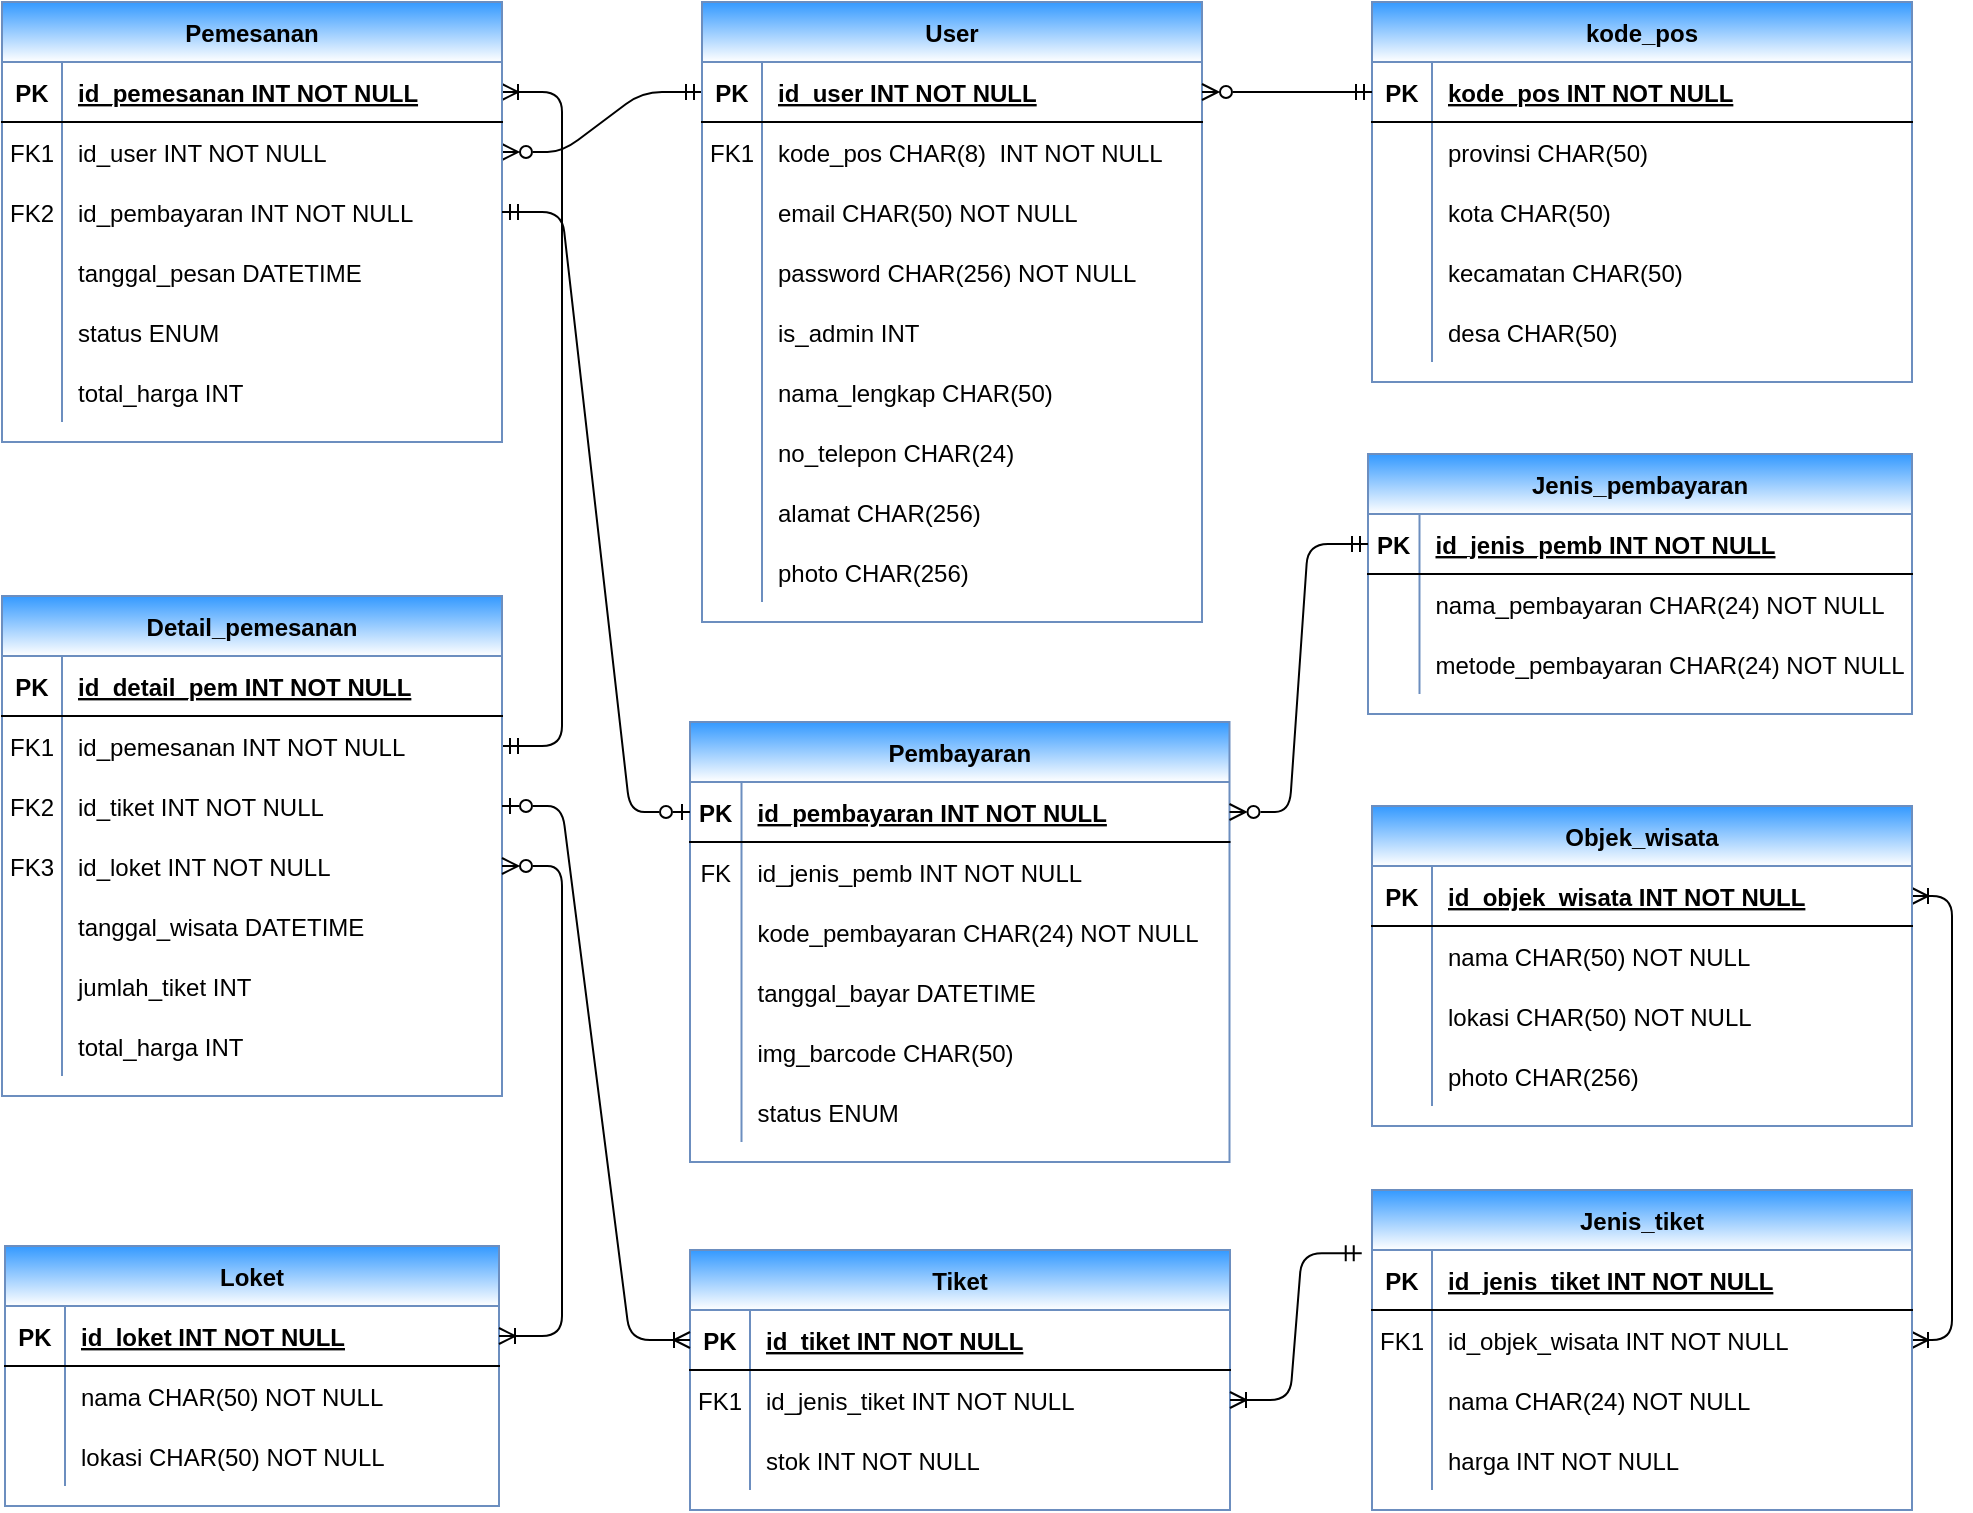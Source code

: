 <mxfile version="17.4.0" type="github">
  <diagram id="R2lEEEUBdFMjLlhIrx00" name="Page-1">
    <mxGraphModel dx="1022" dy="922" grid="0" gridSize="10" guides="1" tooltips="1" connect="1" arrows="1" fold="1" page="0" pageScale="1" pageWidth="850" pageHeight="1100" math="0" shadow="0" extFonts="Permanent Marker^https://fonts.googleapis.com/css?family=Permanent+Marker">
      <root>
        <mxCell id="0" />
        <mxCell id="1" parent="0" />
        <mxCell id="C-vyLk0tnHw3VtMMgP7b-1" value="" style="edgeStyle=entityRelationEdgeStyle;endArrow=ERzeroToMany;startArrow=ERmandOne;endFill=0;startFill=0;entryX=1;entryY=0.5;entryDx=0;entryDy=0;" parent="1" source="C-vyLk0tnHw3VtMMgP7b-24" target="C-vyLk0tnHw3VtMMgP7b-6" edge="1">
          <mxGeometry width="100" height="100" relative="1" as="geometry">
            <mxPoint x="340" y="720" as="sourcePoint" />
            <mxPoint x="440" y="620" as="targetPoint" />
          </mxGeometry>
        </mxCell>
        <mxCell id="C-vyLk0tnHw3VtMMgP7b-12" value="" style="edgeStyle=entityRelationEdgeStyle;endArrow=ERmandOne;startArrow=ERoneToMany;endFill=0;startFill=0;entryX=1;entryY=0.5;entryDx=0;entryDy=0;" parent="1" source="C-vyLk0tnHw3VtMMgP7b-3" target="C-vyLk0tnHw3VtMMgP7b-20" edge="1">
          <mxGeometry width="100" height="100" relative="1" as="geometry">
            <mxPoint x="400" y="180" as="sourcePoint" />
            <mxPoint x="460" y="205" as="targetPoint" />
          </mxGeometry>
        </mxCell>
        <mxCell id="C-vyLk0tnHw3VtMMgP7b-2" value="Pemesanan" style="shape=table;startSize=30;container=1;collapsible=1;childLayout=tableLayout;fixedRows=1;rowLines=0;fontStyle=1;align=center;resizeLast=1;fillColor=#3399FF;strokeColor=#6c8ebf;swimlaneFillColor=none;gradientDirection=south;gradientColor=#ffffff;" parent="1" vertex="1">
          <mxGeometry x="442" y="240" width="250" height="220" as="geometry" />
        </mxCell>
        <mxCell id="C-vyLk0tnHw3VtMMgP7b-3" value="" style="shape=partialRectangle;collapsible=0;dropTarget=0;pointerEvents=0;fillColor=none;points=[[0,0.5],[1,0.5]];portConstraint=eastwest;top=0;left=0;right=0;bottom=1;" parent="C-vyLk0tnHw3VtMMgP7b-2" vertex="1">
          <mxGeometry y="30" width="250" height="30" as="geometry" />
        </mxCell>
        <mxCell id="C-vyLk0tnHw3VtMMgP7b-4" value="PK" style="shape=partialRectangle;overflow=hidden;connectable=0;fillColor=none;top=0;left=0;bottom=0;right=0;fontStyle=1;" parent="C-vyLk0tnHw3VtMMgP7b-3" vertex="1">
          <mxGeometry width="30" height="30" as="geometry">
            <mxRectangle width="30" height="30" as="alternateBounds" />
          </mxGeometry>
        </mxCell>
        <mxCell id="C-vyLk0tnHw3VtMMgP7b-5" value="id_pemesanan INT NOT NULL " style="shape=partialRectangle;overflow=hidden;connectable=0;fillColor=none;top=0;left=0;bottom=0;right=0;align=left;spacingLeft=6;fontStyle=5;" parent="C-vyLk0tnHw3VtMMgP7b-3" vertex="1">
          <mxGeometry x="30" width="220" height="30" as="geometry">
            <mxRectangle width="220" height="30" as="alternateBounds" />
          </mxGeometry>
        </mxCell>
        <mxCell id="C-vyLk0tnHw3VtMMgP7b-6" value="" style="shape=partialRectangle;collapsible=0;dropTarget=0;pointerEvents=0;fillColor=none;points=[[0,0.5],[1,0.5]];portConstraint=eastwest;top=0;left=0;right=0;bottom=0;" parent="C-vyLk0tnHw3VtMMgP7b-2" vertex="1">
          <mxGeometry y="60" width="250" height="30" as="geometry" />
        </mxCell>
        <mxCell id="C-vyLk0tnHw3VtMMgP7b-7" value="FK1" style="shape=partialRectangle;overflow=hidden;connectable=0;fillColor=none;top=0;left=0;bottom=0;right=0;" parent="C-vyLk0tnHw3VtMMgP7b-6" vertex="1">
          <mxGeometry width="30" height="30" as="geometry">
            <mxRectangle width="30" height="30" as="alternateBounds" />
          </mxGeometry>
        </mxCell>
        <mxCell id="C-vyLk0tnHw3VtMMgP7b-8" value="id_user INT NOT NULL" style="shape=partialRectangle;overflow=hidden;connectable=0;fillColor=none;top=0;left=0;bottom=0;right=0;align=left;spacingLeft=6;" parent="C-vyLk0tnHw3VtMMgP7b-6" vertex="1">
          <mxGeometry x="30" width="220" height="30" as="geometry">
            <mxRectangle width="220" height="30" as="alternateBounds" />
          </mxGeometry>
        </mxCell>
        <mxCell id="C-vyLk0tnHw3VtMMgP7b-9" value="" style="shape=partialRectangle;collapsible=0;dropTarget=0;pointerEvents=0;fillColor=none;points=[[0,0.5],[1,0.5]];portConstraint=eastwest;top=0;left=0;right=0;bottom=0;" parent="C-vyLk0tnHw3VtMMgP7b-2" vertex="1">
          <mxGeometry y="90" width="250" height="30" as="geometry" />
        </mxCell>
        <mxCell id="C-vyLk0tnHw3VtMMgP7b-10" value="FK2" style="shape=partialRectangle;overflow=hidden;connectable=0;fillColor=none;top=0;left=0;bottom=0;right=0;" parent="C-vyLk0tnHw3VtMMgP7b-9" vertex="1">
          <mxGeometry width="30" height="30" as="geometry">
            <mxRectangle width="30" height="30" as="alternateBounds" />
          </mxGeometry>
        </mxCell>
        <mxCell id="C-vyLk0tnHw3VtMMgP7b-11" value="id_pembayaran INT NOT NULL" style="shape=partialRectangle;overflow=hidden;connectable=0;fillColor=none;top=0;left=0;bottom=0;right=0;align=left;spacingLeft=6;" parent="C-vyLk0tnHw3VtMMgP7b-9" vertex="1">
          <mxGeometry x="30" width="220" height="30" as="geometry">
            <mxRectangle width="220" height="30" as="alternateBounds" />
          </mxGeometry>
        </mxCell>
        <mxCell id="QUc0HgU1YXnwMPdotfnd-38" value="" style="shape=partialRectangle;collapsible=0;dropTarget=0;pointerEvents=0;fillColor=none;points=[[0,0.5],[1,0.5]];portConstraint=eastwest;top=0;left=0;right=0;bottom=0;" parent="C-vyLk0tnHw3VtMMgP7b-2" vertex="1">
          <mxGeometry y="120" width="250" height="30" as="geometry" />
        </mxCell>
        <mxCell id="QUc0HgU1YXnwMPdotfnd-39" value="" style="shape=partialRectangle;overflow=hidden;connectable=0;fillColor=none;top=0;left=0;bottom=0;right=0;" parent="QUc0HgU1YXnwMPdotfnd-38" vertex="1">
          <mxGeometry width="30" height="30" as="geometry">
            <mxRectangle width="30" height="30" as="alternateBounds" />
          </mxGeometry>
        </mxCell>
        <mxCell id="QUc0HgU1YXnwMPdotfnd-40" value="tanggal_pesan DATETIME" style="shape=partialRectangle;overflow=hidden;connectable=0;fillColor=none;top=0;left=0;bottom=0;right=0;align=left;spacingLeft=6;" parent="QUc0HgU1YXnwMPdotfnd-38" vertex="1">
          <mxGeometry x="30" width="220" height="30" as="geometry">
            <mxRectangle width="220" height="30" as="alternateBounds" />
          </mxGeometry>
        </mxCell>
        <mxCell id="QUc0HgU1YXnwMPdotfnd-41" value="" style="shape=partialRectangle;collapsible=0;dropTarget=0;pointerEvents=0;fillColor=none;points=[[0,0.5],[1,0.5]];portConstraint=eastwest;top=0;left=0;right=0;bottom=0;" parent="C-vyLk0tnHw3VtMMgP7b-2" vertex="1">
          <mxGeometry y="150" width="250" height="30" as="geometry" />
        </mxCell>
        <mxCell id="QUc0HgU1YXnwMPdotfnd-42" value="" style="shape=partialRectangle;overflow=hidden;connectable=0;fillColor=none;top=0;left=0;bottom=0;right=0;" parent="QUc0HgU1YXnwMPdotfnd-41" vertex="1">
          <mxGeometry width="30" height="30" as="geometry">
            <mxRectangle width="30" height="30" as="alternateBounds" />
          </mxGeometry>
        </mxCell>
        <mxCell id="QUc0HgU1YXnwMPdotfnd-43" value="status ENUM" style="shape=partialRectangle;overflow=hidden;connectable=0;fillColor=none;top=0;left=0;bottom=0;right=0;align=left;spacingLeft=6;" parent="QUc0HgU1YXnwMPdotfnd-41" vertex="1">
          <mxGeometry x="30" width="220" height="30" as="geometry">
            <mxRectangle width="220" height="30" as="alternateBounds" />
          </mxGeometry>
        </mxCell>
        <mxCell id="QUc0HgU1YXnwMPdotfnd-44" value="" style="shape=partialRectangle;collapsible=0;dropTarget=0;pointerEvents=0;fillColor=none;points=[[0,0.5],[1,0.5]];portConstraint=eastwest;top=0;left=0;right=0;bottom=0;" parent="C-vyLk0tnHw3VtMMgP7b-2" vertex="1">
          <mxGeometry y="180" width="250" height="30" as="geometry" />
        </mxCell>
        <mxCell id="QUc0HgU1YXnwMPdotfnd-45" value="" style="shape=partialRectangle;overflow=hidden;connectable=0;fillColor=none;top=0;left=0;bottom=0;right=0;" parent="QUc0HgU1YXnwMPdotfnd-44" vertex="1">
          <mxGeometry width="30" height="30" as="geometry">
            <mxRectangle width="30" height="30" as="alternateBounds" />
          </mxGeometry>
        </mxCell>
        <mxCell id="QUc0HgU1YXnwMPdotfnd-46" value="total_harga INT" style="shape=partialRectangle;overflow=hidden;connectable=0;fillColor=none;top=0;left=0;bottom=0;right=0;align=left;spacingLeft=6;" parent="QUc0HgU1YXnwMPdotfnd-44" vertex="1">
          <mxGeometry x="30" width="220" height="30" as="geometry">
            <mxRectangle width="220" height="30" as="alternateBounds" />
          </mxGeometry>
        </mxCell>
        <mxCell id="C-vyLk0tnHw3VtMMgP7b-13" value="Detail_pemesanan" style="shape=table;startSize=30;container=1;collapsible=1;childLayout=tableLayout;fixedRows=1;rowLines=0;fontStyle=1;align=center;resizeLast=1;fillColor=#3399FF;strokeColor=#6c8ebf;swimlaneFillColor=none;gradientDirection=south;gradientColor=#ffffff;" parent="1" vertex="1">
          <mxGeometry x="442" y="537" width="250" height="250" as="geometry" />
        </mxCell>
        <mxCell id="C-vyLk0tnHw3VtMMgP7b-14" value="" style="shape=partialRectangle;collapsible=0;dropTarget=0;pointerEvents=0;fillColor=none;points=[[0,0.5],[1,0.5]];portConstraint=eastwest;top=0;left=0;right=0;bottom=1;" parent="C-vyLk0tnHw3VtMMgP7b-13" vertex="1">
          <mxGeometry y="30" width="250" height="30" as="geometry" />
        </mxCell>
        <mxCell id="C-vyLk0tnHw3VtMMgP7b-15" value="PK" style="shape=partialRectangle;overflow=hidden;connectable=0;fillColor=none;top=0;left=0;bottom=0;right=0;fontStyle=1;" parent="C-vyLk0tnHw3VtMMgP7b-14" vertex="1">
          <mxGeometry width="30" height="30" as="geometry">
            <mxRectangle width="30" height="30" as="alternateBounds" />
          </mxGeometry>
        </mxCell>
        <mxCell id="C-vyLk0tnHw3VtMMgP7b-16" value="id_detail_pem INT NOT NULL " style="shape=partialRectangle;overflow=hidden;connectable=0;fillColor=none;top=0;left=0;bottom=0;right=0;align=left;spacingLeft=6;fontStyle=5;" parent="C-vyLk0tnHw3VtMMgP7b-14" vertex="1">
          <mxGeometry x="30" width="220" height="30" as="geometry">
            <mxRectangle width="220" height="30" as="alternateBounds" />
          </mxGeometry>
        </mxCell>
        <mxCell id="C-vyLk0tnHw3VtMMgP7b-20" value="" style="shape=partialRectangle;collapsible=0;dropTarget=0;pointerEvents=0;fillColor=none;points=[[0,0.5],[1,0.5]];portConstraint=eastwest;top=0;left=0;right=0;bottom=0;" parent="C-vyLk0tnHw3VtMMgP7b-13" vertex="1">
          <mxGeometry y="60" width="250" height="30" as="geometry" />
        </mxCell>
        <mxCell id="C-vyLk0tnHw3VtMMgP7b-21" value="FK1" style="shape=partialRectangle;overflow=hidden;connectable=0;fillColor=none;top=0;left=0;bottom=0;right=0;" parent="C-vyLk0tnHw3VtMMgP7b-20" vertex="1">
          <mxGeometry width="30" height="30" as="geometry">
            <mxRectangle width="30" height="30" as="alternateBounds" />
          </mxGeometry>
        </mxCell>
        <mxCell id="C-vyLk0tnHw3VtMMgP7b-22" value="id_pemesanan INT NOT NULL" style="shape=partialRectangle;overflow=hidden;connectable=0;fillColor=none;top=0;left=0;bottom=0;right=0;align=left;spacingLeft=6;" parent="C-vyLk0tnHw3VtMMgP7b-20" vertex="1">
          <mxGeometry x="30" width="220" height="30" as="geometry">
            <mxRectangle width="220" height="30" as="alternateBounds" />
          </mxGeometry>
        </mxCell>
        <mxCell id="C-vyLk0tnHw3VtMMgP7b-17" value="" style="shape=partialRectangle;collapsible=0;dropTarget=0;pointerEvents=0;fillColor=none;points=[[0,0.5],[1,0.5]];portConstraint=eastwest;top=0;left=0;right=0;bottom=0;" parent="C-vyLk0tnHw3VtMMgP7b-13" vertex="1">
          <mxGeometry y="90" width="250" height="30" as="geometry" />
        </mxCell>
        <mxCell id="C-vyLk0tnHw3VtMMgP7b-18" value="FK2" style="shape=partialRectangle;overflow=hidden;connectable=0;fillColor=none;top=0;left=0;bottom=0;right=0;" parent="C-vyLk0tnHw3VtMMgP7b-17" vertex="1">
          <mxGeometry width="30" height="30" as="geometry">
            <mxRectangle width="30" height="30" as="alternateBounds" />
          </mxGeometry>
        </mxCell>
        <mxCell id="C-vyLk0tnHw3VtMMgP7b-19" value="id_tiket INT NOT NULL" style="shape=partialRectangle;overflow=hidden;connectable=0;fillColor=none;top=0;left=0;bottom=0;right=0;align=left;spacingLeft=6;" parent="C-vyLk0tnHw3VtMMgP7b-17" vertex="1">
          <mxGeometry x="30" width="220" height="30" as="geometry">
            <mxRectangle width="220" height="30" as="alternateBounds" />
          </mxGeometry>
        </mxCell>
        <mxCell id="QUc0HgU1YXnwMPdotfnd-47" value="" style="shape=partialRectangle;collapsible=0;dropTarget=0;pointerEvents=0;fillColor=none;points=[[0,0.5],[1,0.5]];portConstraint=eastwest;top=0;left=0;right=0;bottom=0;" parent="C-vyLk0tnHw3VtMMgP7b-13" vertex="1">
          <mxGeometry y="120" width="250" height="30" as="geometry" />
        </mxCell>
        <mxCell id="QUc0HgU1YXnwMPdotfnd-48" value="FK3" style="shape=partialRectangle;overflow=hidden;connectable=0;fillColor=none;top=0;left=0;bottom=0;right=0;" parent="QUc0HgU1YXnwMPdotfnd-47" vertex="1">
          <mxGeometry width="30" height="30" as="geometry">
            <mxRectangle width="30" height="30" as="alternateBounds" />
          </mxGeometry>
        </mxCell>
        <mxCell id="QUc0HgU1YXnwMPdotfnd-49" value="id_loket INT NOT NULL" style="shape=partialRectangle;overflow=hidden;connectable=0;fillColor=none;top=0;left=0;bottom=0;right=0;align=left;spacingLeft=6;" parent="QUc0HgU1YXnwMPdotfnd-47" vertex="1">
          <mxGeometry x="30" width="220" height="30" as="geometry">
            <mxRectangle width="220" height="30" as="alternateBounds" />
          </mxGeometry>
        </mxCell>
        <mxCell id="GdDEcL-Ke2gHBDIuDRGv-31" value="" style="shape=partialRectangle;collapsible=0;dropTarget=0;pointerEvents=0;fillColor=none;points=[[0,0.5],[1,0.5]];portConstraint=eastwest;top=0;left=0;right=0;bottom=0;" vertex="1" parent="C-vyLk0tnHw3VtMMgP7b-13">
          <mxGeometry y="150" width="250" height="30" as="geometry" />
        </mxCell>
        <mxCell id="GdDEcL-Ke2gHBDIuDRGv-32" value="" style="shape=partialRectangle;overflow=hidden;connectable=0;fillColor=none;top=0;left=0;bottom=0;right=0;" vertex="1" parent="GdDEcL-Ke2gHBDIuDRGv-31">
          <mxGeometry width="30" height="30" as="geometry">
            <mxRectangle width="30" height="30" as="alternateBounds" />
          </mxGeometry>
        </mxCell>
        <mxCell id="GdDEcL-Ke2gHBDIuDRGv-33" value="tanggal_wisata DATETIME" style="shape=partialRectangle;overflow=hidden;connectable=0;fillColor=none;top=0;left=0;bottom=0;right=0;align=left;spacingLeft=6;" vertex="1" parent="GdDEcL-Ke2gHBDIuDRGv-31">
          <mxGeometry x="30" width="220" height="30" as="geometry">
            <mxRectangle width="220" height="30" as="alternateBounds" />
          </mxGeometry>
        </mxCell>
        <mxCell id="QUc0HgU1YXnwMPdotfnd-50" value="" style="shape=partialRectangle;collapsible=0;dropTarget=0;pointerEvents=0;fillColor=none;points=[[0,0.5],[1,0.5]];portConstraint=eastwest;top=0;left=0;right=0;bottom=0;" parent="C-vyLk0tnHw3VtMMgP7b-13" vertex="1">
          <mxGeometry y="180" width="250" height="30" as="geometry" />
        </mxCell>
        <mxCell id="QUc0HgU1YXnwMPdotfnd-51" value="" style="shape=partialRectangle;overflow=hidden;connectable=0;fillColor=none;top=0;left=0;bottom=0;right=0;" parent="QUc0HgU1YXnwMPdotfnd-50" vertex="1">
          <mxGeometry width="30" height="30" as="geometry">
            <mxRectangle width="30" height="30" as="alternateBounds" />
          </mxGeometry>
        </mxCell>
        <mxCell id="QUc0HgU1YXnwMPdotfnd-52" value="jumlah_tiket INT " style="shape=partialRectangle;overflow=hidden;connectable=0;fillColor=none;top=0;left=0;bottom=0;right=0;align=left;spacingLeft=6;" parent="QUc0HgU1YXnwMPdotfnd-50" vertex="1">
          <mxGeometry x="30" width="220" height="30" as="geometry">
            <mxRectangle width="220" height="30" as="alternateBounds" />
          </mxGeometry>
        </mxCell>
        <mxCell id="QUc0HgU1YXnwMPdotfnd-53" value="" style="shape=partialRectangle;collapsible=0;dropTarget=0;pointerEvents=0;fillColor=none;points=[[0,0.5],[1,0.5]];portConstraint=eastwest;top=0;left=0;right=0;bottom=0;" parent="C-vyLk0tnHw3VtMMgP7b-13" vertex="1">
          <mxGeometry y="210" width="250" height="30" as="geometry" />
        </mxCell>
        <mxCell id="QUc0HgU1YXnwMPdotfnd-54" value="" style="shape=partialRectangle;overflow=hidden;connectable=0;fillColor=none;top=0;left=0;bottom=0;right=0;" parent="QUc0HgU1YXnwMPdotfnd-53" vertex="1">
          <mxGeometry width="30" height="30" as="geometry">
            <mxRectangle width="30" height="30" as="alternateBounds" />
          </mxGeometry>
        </mxCell>
        <mxCell id="QUc0HgU1YXnwMPdotfnd-55" value="total_harga INT " style="shape=partialRectangle;overflow=hidden;connectable=0;fillColor=none;top=0;left=0;bottom=0;right=0;align=left;spacingLeft=6;" parent="QUc0HgU1YXnwMPdotfnd-53" vertex="1">
          <mxGeometry x="30" width="220" height="30" as="geometry">
            <mxRectangle width="220" height="30" as="alternateBounds" />
          </mxGeometry>
        </mxCell>
        <mxCell id="C-vyLk0tnHw3VtMMgP7b-23" value="User" style="shape=table;startSize=30;container=1;collapsible=1;childLayout=tableLayout;fixedRows=1;rowLines=0;fontStyle=1;align=center;resizeLast=1;fillColor=#3399FF;strokeColor=#6c8ebf;swimlaneFillColor=none;gradientDirection=south;gradientColor=#ffffff;" parent="1" vertex="1">
          <mxGeometry x="792" y="240" width="250" height="310" as="geometry" />
        </mxCell>
        <mxCell id="C-vyLk0tnHw3VtMMgP7b-24" value="" style="shape=partialRectangle;collapsible=0;dropTarget=0;pointerEvents=0;fillColor=none;points=[[0,0.5],[1,0.5]];portConstraint=eastwest;top=0;left=0;right=0;bottom=1;" parent="C-vyLk0tnHw3VtMMgP7b-23" vertex="1">
          <mxGeometry y="30" width="250" height="30" as="geometry" />
        </mxCell>
        <mxCell id="C-vyLk0tnHw3VtMMgP7b-25" value="PK" style="shape=partialRectangle;overflow=hidden;connectable=0;fillColor=none;top=0;left=0;bottom=0;right=0;fontStyle=1;" parent="C-vyLk0tnHw3VtMMgP7b-24" vertex="1">
          <mxGeometry width="30" height="30" as="geometry">
            <mxRectangle width="30" height="30" as="alternateBounds" />
          </mxGeometry>
        </mxCell>
        <mxCell id="C-vyLk0tnHw3VtMMgP7b-26" value="id_user INT NOT NULL " style="shape=partialRectangle;overflow=hidden;connectable=0;fillColor=none;top=0;left=0;bottom=0;right=0;align=left;spacingLeft=6;fontStyle=5;" parent="C-vyLk0tnHw3VtMMgP7b-24" vertex="1">
          <mxGeometry x="30" width="220" height="30" as="geometry">
            <mxRectangle width="220" height="30" as="alternateBounds" />
          </mxGeometry>
        </mxCell>
        <mxCell id="QUc0HgU1YXnwMPdotfnd-26" value="" style="shape=partialRectangle;collapsible=0;dropTarget=0;pointerEvents=0;fillColor=none;points=[[0,0.5],[1,0.5]];portConstraint=eastwest;top=0;left=0;right=0;bottom=0;" parent="C-vyLk0tnHw3VtMMgP7b-23" vertex="1">
          <mxGeometry y="60" width="250" height="30" as="geometry" />
        </mxCell>
        <mxCell id="QUc0HgU1YXnwMPdotfnd-27" value="FK1" style="shape=partialRectangle;overflow=hidden;connectable=0;fillColor=none;top=0;left=0;bottom=0;right=0;" parent="QUc0HgU1YXnwMPdotfnd-26" vertex="1">
          <mxGeometry width="30" height="30" as="geometry">
            <mxRectangle width="30" height="30" as="alternateBounds" />
          </mxGeometry>
        </mxCell>
        <mxCell id="QUc0HgU1YXnwMPdotfnd-28" value="kode_pos CHAR(8)  INT NOT NULL" style="shape=partialRectangle;overflow=hidden;connectable=0;fillColor=none;top=0;left=0;bottom=0;right=0;align=left;spacingLeft=6;fontStyle=0" parent="QUc0HgU1YXnwMPdotfnd-26" vertex="1">
          <mxGeometry x="30" width="220" height="30" as="geometry">
            <mxRectangle width="220" height="30" as="alternateBounds" />
          </mxGeometry>
        </mxCell>
        <mxCell id="C-vyLk0tnHw3VtMMgP7b-27" value="" style="shape=partialRectangle;collapsible=0;dropTarget=0;pointerEvents=0;fillColor=none;points=[[0,0.5],[1,0.5]];portConstraint=eastwest;top=0;left=0;right=0;bottom=0;" parent="C-vyLk0tnHw3VtMMgP7b-23" vertex="1">
          <mxGeometry y="90" width="250" height="30" as="geometry" />
        </mxCell>
        <mxCell id="C-vyLk0tnHw3VtMMgP7b-28" value="" style="shape=partialRectangle;overflow=hidden;connectable=0;fillColor=none;top=0;left=0;bottom=0;right=0;" parent="C-vyLk0tnHw3VtMMgP7b-27" vertex="1">
          <mxGeometry width="30" height="30" as="geometry">
            <mxRectangle width="30" height="30" as="alternateBounds" />
          </mxGeometry>
        </mxCell>
        <mxCell id="C-vyLk0tnHw3VtMMgP7b-29" value="email CHAR(50) NOT NULL" style="shape=partialRectangle;overflow=hidden;connectable=0;fillColor=none;top=0;left=0;bottom=0;right=0;align=left;spacingLeft=6;" parent="C-vyLk0tnHw3VtMMgP7b-27" vertex="1">
          <mxGeometry x="30" width="220" height="30" as="geometry">
            <mxRectangle width="220" height="30" as="alternateBounds" />
          </mxGeometry>
        </mxCell>
        <mxCell id="QUc0HgU1YXnwMPdotfnd-2" value="" style="shape=partialRectangle;collapsible=0;dropTarget=0;pointerEvents=0;fillColor=none;points=[[0,0.5],[1,0.5]];portConstraint=eastwest;top=0;left=0;right=0;bottom=0;" parent="C-vyLk0tnHw3VtMMgP7b-23" vertex="1">
          <mxGeometry y="120" width="250" height="30" as="geometry" />
        </mxCell>
        <mxCell id="QUc0HgU1YXnwMPdotfnd-3" value="" style="shape=partialRectangle;overflow=hidden;connectable=0;fillColor=none;top=0;left=0;bottom=0;right=0;" parent="QUc0HgU1YXnwMPdotfnd-2" vertex="1">
          <mxGeometry width="30" height="30" as="geometry">
            <mxRectangle width="30" height="30" as="alternateBounds" />
          </mxGeometry>
        </mxCell>
        <mxCell id="QUc0HgU1YXnwMPdotfnd-4" value="password CHAR(256) NOT NULL" style="shape=partialRectangle;overflow=hidden;connectable=0;fillColor=none;top=0;left=0;bottom=0;right=0;align=left;spacingLeft=6;" parent="QUc0HgU1YXnwMPdotfnd-2" vertex="1">
          <mxGeometry x="30" width="220" height="30" as="geometry">
            <mxRectangle width="220" height="30" as="alternateBounds" />
          </mxGeometry>
        </mxCell>
        <mxCell id="GdDEcL-Ke2gHBDIuDRGv-53" value="" style="shape=partialRectangle;collapsible=0;dropTarget=0;pointerEvents=0;fillColor=none;points=[[0,0.5],[1,0.5]];portConstraint=eastwest;top=0;left=0;right=0;bottom=0;" vertex="1" parent="C-vyLk0tnHw3VtMMgP7b-23">
          <mxGeometry y="150" width="250" height="30" as="geometry" />
        </mxCell>
        <mxCell id="GdDEcL-Ke2gHBDIuDRGv-54" value="" style="shape=partialRectangle;overflow=hidden;connectable=0;fillColor=none;top=0;left=0;bottom=0;right=0;" vertex="1" parent="GdDEcL-Ke2gHBDIuDRGv-53">
          <mxGeometry width="30" height="30" as="geometry">
            <mxRectangle width="30" height="30" as="alternateBounds" />
          </mxGeometry>
        </mxCell>
        <mxCell id="GdDEcL-Ke2gHBDIuDRGv-55" value="is_admin INT" style="shape=partialRectangle;overflow=hidden;connectable=0;fillColor=none;top=0;left=0;bottom=0;right=0;align=left;spacingLeft=6;" vertex="1" parent="GdDEcL-Ke2gHBDIuDRGv-53">
          <mxGeometry x="30" width="220" height="30" as="geometry">
            <mxRectangle width="220" height="30" as="alternateBounds" />
          </mxGeometry>
        </mxCell>
        <mxCell id="QUc0HgU1YXnwMPdotfnd-20" value="" style="shape=partialRectangle;collapsible=0;dropTarget=0;pointerEvents=0;fillColor=none;points=[[0,0.5],[1,0.5]];portConstraint=eastwest;top=0;left=0;right=0;bottom=0;" parent="C-vyLk0tnHw3VtMMgP7b-23" vertex="1">
          <mxGeometry y="180" width="250" height="30" as="geometry" />
        </mxCell>
        <mxCell id="QUc0HgU1YXnwMPdotfnd-21" value="" style="shape=partialRectangle;overflow=hidden;connectable=0;fillColor=none;top=0;left=0;bottom=0;right=0;" parent="QUc0HgU1YXnwMPdotfnd-20" vertex="1">
          <mxGeometry width="30" height="30" as="geometry">
            <mxRectangle width="30" height="30" as="alternateBounds" />
          </mxGeometry>
        </mxCell>
        <mxCell id="QUc0HgU1YXnwMPdotfnd-22" value="nama_lengkap CHAR(50) " style="shape=partialRectangle;overflow=hidden;connectable=0;fillColor=none;top=0;left=0;bottom=0;right=0;align=left;spacingLeft=6;" parent="QUc0HgU1YXnwMPdotfnd-20" vertex="1">
          <mxGeometry x="30" width="220" height="30" as="geometry">
            <mxRectangle width="220" height="30" as="alternateBounds" />
          </mxGeometry>
        </mxCell>
        <mxCell id="QUc0HgU1YXnwMPdotfnd-23" value="" style="shape=partialRectangle;collapsible=0;dropTarget=0;pointerEvents=0;fillColor=none;points=[[0,0.5],[1,0.5]];portConstraint=eastwest;top=0;left=0;right=0;bottom=0;" parent="C-vyLk0tnHw3VtMMgP7b-23" vertex="1">
          <mxGeometry y="210" width="250" height="30" as="geometry" />
        </mxCell>
        <mxCell id="QUc0HgU1YXnwMPdotfnd-24" value="" style="shape=partialRectangle;overflow=hidden;connectable=0;fillColor=none;top=0;left=0;bottom=0;right=0;" parent="QUc0HgU1YXnwMPdotfnd-23" vertex="1">
          <mxGeometry width="30" height="30" as="geometry">
            <mxRectangle width="30" height="30" as="alternateBounds" />
          </mxGeometry>
        </mxCell>
        <mxCell id="QUc0HgU1YXnwMPdotfnd-25" value="no_telepon CHAR(24) " style="shape=partialRectangle;overflow=hidden;connectable=0;fillColor=none;top=0;left=0;bottom=0;right=0;align=left;spacingLeft=6;" parent="QUc0HgU1YXnwMPdotfnd-23" vertex="1">
          <mxGeometry x="30" width="220" height="30" as="geometry">
            <mxRectangle width="220" height="30" as="alternateBounds" />
          </mxGeometry>
        </mxCell>
        <mxCell id="QUc0HgU1YXnwMPdotfnd-29" value="" style="shape=partialRectangle;collapsible=0;dropTarget=0;pointerEvents=0;fillColor=none;points=[[0,0.5],[1,0.5]];portConstraint=eastwest;top=0;left=0;right=0;bottom=0;" parent="C-vyLk0tnHw3VtMMgP7b-23" vertex="1">
          <mxGeometry y="240" width="250" height="30" as="geometry" />
        </mxCell>
        <mxCell id="QUc0HgU1YXnwMPdotfnd-30" value="" style="shape=partialRectangle;overflow=hidden;connectable=0;fillColor=none;top=0;left=0;bottom=0;right=0;" parent="QUc0HgU1YXnwMPdotfnd-29" vertex="1">
          <mxGeometry width="30" height="30" as="geometry">
            <mxRectangle width="30" height="30" as="alternateBounds" />
          </mxGeometry>
        </mxCell>
        <mxCell id="QUc0HgU1YXnwMPdotfnd-31" value="alamat CHAR(256) " style="shape=partialRectangle;overflow=hidden;connectable=0;fillColor=none;top=0;left=0;bottom=0;right=0;align=left;spacingLeft=6;" parent="QUc0HgU1YXnwMPdotfnd-29" vertex="1">
          <mxGeometry x="30" width="220" height="30" as="geometry">
            <mxRectangle width="220" height="30" as="alternateBounds" />
          </mxGeometry>
        </mxCell>
        <mxCell id="QUc0HgU1YXnwMPdotfnd-32" value="" style="shape=partialRectangle;collapsible=0;dropTarget=0;pointerEvents=0;fillColor=none;points=[[0,0.5],[1,0.5]];portConstraint=eastwest;top=0;left=0;right=0;bottom=0;" parent="C-vyLk0tnHw3VtMMgP7b-23" vertex="1">
          <mxGeometry y="270" width="250" height="30" as="geometry" />
        </mxCell>
        <mxCell id="QUc0HgU1YXnwMPdotfnd-33" value="" style="shape=partialRectangle;overflow=hidden;connectable=0;fillColor=none;top=0;left=0;bottom=0;right=0;" parent="QUc0HgU1YXnwMPdotfnd-32" vertex="1">
          <mxGeometry width="30" height="30" as="geometry">
            <mxRectangle width="30" height="30" as="alternateBounds" />
          </mxGeometry>
        </mxCell>
        <mxCell id="QUc0HgU1YXnwMPdotfnd-34" value="photo CHAR(256) " style="shape=partialRectangle;overflow=hidden;connectable=0;fillColor=none;top=0;left=0;bottom=0;right=0;align=left;spacingLeft=6;" parent="QUc0HgU1YXnwMPdotfnd-32" vertex="1">
          <mxGeometry x="30" width="220" height="30" as="geometry">
            <mxRectangle width="220" height="30" as="alternateBounds" />
          </mxGeometry>
        </mxCell>
        <mxCell id="QUc0HgU1YXnwMPdotfnd-62" value="Pembayaran" style="shape=table;startSize=30;container=1;collapsible=1;childLayout=tableLayout;fixedRows=1;rowLines=0;fontStyle=1;align=center;resizeLast=1;fillColor=#3399FF;strokeColor=#6c8ebf;swimlaneFillColor=none;gradientDirection=south;gradientColor=#ffffff;" parent="1" vertex="1">
          <mxGeometry x="786" y="600" width="269.75" height="220" as="geometry" />
        </mxCell>
        <mxCell id="QUc0HgU1YXnwMPdotfnd-63" value="" style="shape=partialRectangle;collapsible=0;dropTarget=0;pointerEvents=0;fillColor=none;points=[[0,0.5],[1,0.5]];portConstraint=eastwest;top=0;left=0;right=0;bottom=1;" parent="QUc0HgU1YXnwMPdotfnd-62" vertex="1">
          <mxGeometry y="30" width="269.75" height="30" as="geometry" />
        </mxCell>
        <mxCell id="QUc0HgU1YXnwMPdotfnd-64" value="PK" style="shape=partialRectangle;overflow=hidden;connectable=0;fillColor=none;top=0;left=0;bottom=0;right=0;fontStyle=1;" parent="QUc0HgU1YXnwMPdotfnd-63" vertex="1">
          <mxGeometry width="25.75" height="30" as="geometry">
            <mxRectangle width="25.75" height="30" as="alternateBounds" />
          </mxGeometry>
        </mxCell>
        <mxCell id="QUc0HgU1YXnwMPdotfnd-65" value="id_pembayaran INT NOT NULL " style="shape=partialRectangle;overflow=hidden;connectable=0;fillColor=none;top=0;left=0;bottom=0;right=0;align=left;spacingLeft=6;fontStyle=5;" parent="QUc0HgU1YXnwMPdotfnd-63" vertex="1">
          <mxGeometry x="25.75" width="244" height="30" as="geometry">
            <mxRectangle width="244" height="30" as="alternateBounds" />
          </mxGeometry>
        </mxCell>
        <mxCell id="QUc0HgU1YXnwMPdotfnd-72" value="" style="shape=partialRectangle;collapsible=0;dropTarget=0;pointerEvents=0;fillColor=none;points=[[0,0.5],[1,0.5]];portConstraint=eastwest;top=0;left=0;right=0;bottom=0;" parent="QUc0HgU1YXnwMPdotfnd-62" vertex="1">
          <mxGeometry y="60" width="269.75" height="30" as="geometry" />
        </mxCell>
        <mxCell id="QUc0HgU1YXnwMPdotfnd-73" value="FK" style="shape=partialRectangle;overflow=hidden;connectable=0;fillColor=none;top=0;left=0;bottom=0;right=0;" parent="QUc0HgU1YXnwMPdotfnd-72" vertex="1">
          <mxGeometry width="25.75" height="30" as="geometry">
            <mxRectangle width="25.75" height="30" as="alternateBounds" />
          </mxGeometry>
        </mxCell>
        <mxCell id="QUc0HgU1YXnwMPdotfnd-74" value="id_jenis_pemb INT NOT NULL" style="shape=partialRectangle;overflow=hidden;connectable=0;fillColor=none;top=0;left=0;bottom=0;right=0;align=left;spacingLeft=6;" parent="QUc0HgU1YXnwMPdotfnd-72" vertex="1">
          <mxGeometry x="25.75" width="244" height="30" as="geometry">
            <mxRectangle width="244" height="30" as="alternateBounds" />
          </mxGeometry>
        </mxCell>
        <mxCell id="QUc0HgU1YXnwMPdotfnd-66" value="" style="shape=partialRectangle;collapsible=0;dropTarget=0;pointerEvents=0;fillColor=none;points=[[0,0.5],[1,0.5]];portConstraint=eastwest;top=0;left=0;right=0;bottom=0;" parent="QUc0HgU1YXnwMPdotfnd-62" vertex="1">
          <mxGeometry y="90" width="269.75" height="30" as="geometry" />
        </mxCell>
        <mxCell id="QUc0HgU1YXnwMPdotfnd-67" value="" style="shape=partialRectangle;overflow=hidden;connectable=0;fillColor=none;top=0;left=0;bottom=0;right=0;" parent="QUc0HgU1YXnwMPdotfnd-66" vertex="1">
          <mxGeometry width="25.75" height="30" as="geometry">
            <mxRectangle width="25.75" height="30" as="alternateBounds" />
          </mxGeometry>
        </mxCell>
        <mxCell id="QUc0HgU1YXnwMPdotfnd-68" value="kode_pembayaran CHAR(24) NOT NULL" style="shape=partialRectangle;overflow=hidden;connectable=0;fillColor=none;top=0;left=0;bottom=0;right=0;align=left;spacingLeft=6;" parent="QUc0HgU1YXnwMPdotfnd-66" vertex="1">
          <mxGeometry x="25.75" width="244" height="30" as="geometry">
            <mxRectangle width="244" height="30" as="alternateBounds" />
          </mxGeometry>
        </mxCell>
        <mxCell id="QUc0HgU1YXnwMPdotfnd-69" value="" style="shape=partialRectangle;collapsible=0;dropTarget=0;pointerEvents=0;fillColor=none;points=[[0,0.5],[1,0.5]];portConstraint=eastwest;top=0;left=0;right=0;bottom=0;" parent="QUc0HgU1YXnwMPdotfnd-62" vertex="1">
          <mxGeometry y="120" width="269.75" height="30" as="geometry" />
        </mxCell>
        <mxCell id="QUc0HgU1YXnwMPdotfnd-70" value="" style="shape=partialRectangle;overflow=hidden;connectable=0;fillColor=none;top=0;left=0;bottom=0;right=0;" parent="QUc0HgU1YXnwMPdotfnd-69" vertex="1">
          <mxGeometry width="25.75" height="30" as="geometry">
            <mxRectangle width="25.75" height="30" as="alternateBounds" />
          </mxGeometry>
        </mxCell>
        <mxCell id="QUc0HgU1YXnwMPdotfnd-71" value="tanggal_bayar DATETIME" style="shape=partialRectangle;overflow=hidden;connectable=0;fillColor=none;top=0;left=0;bottom=0;right=0;align=left;spacingLeft=6;" parent="QUc0HgU1YXnwMPdotfnd-69" vertex="1">
          <mxGeometry x="25.75" width="244" height="30" as="geometry">
            <mxRectangle width="244" height="30" as="alternateBounds" />
          </mxGeometry>
        </mxCell>
        <mxCell id="GdDEcL-Ke2gHBDIuDRGv-56" value="" style="shape=partialRectangle;collapsible=0;dropTarget=0;pointerEvents=0;fillColor=none;points=[[0,0.5],[1,0.5]];portConstraint=eastwest;top=0;left=0;right=0;bottom=0;" vertex="1" parent="QUc0HgU1YXnwMPdotfnd-62">
          <mxGeometry y="150" width="269.75" height="30" as="geometry" />
        </mxCell>
        <mxCell id="GdDEcL-Ke2gHBDIuDRGv-57" value="" style="shape=partialRectangle;overflow=hidden;connectable=0;fillColor=none;top=0;left=0;bottom=0;right=0;" vertex="1" parent="GdDEcL-Ke2gHBDIuDRGv-56">
          <mxGeometry width="25.75" height="30" as="geometry">
            <mxRectangle width="25.75" height="30" as="alternateBounds" />
          </mxGeometry>
        </mxCell>
        <mxCell id="GdDEcL-Ke2gHBDIuDRGv-58" value="img_barcode CHAR(50)" style="shape=partialRectangle;overflow=hidden;connectable=0;fillColor=none;top=0;left=0;bottom=0;right=0;align=left;spacingLeft=6;" vertex="1" parent="GdDEcL-Ke2gHBDIuDRGv-56">
          <mxGeometry x="25.75" width="244" height="30" as="geometry">
            <mxRectangle width="244" height="30" as="alternateBounds" />
          </mxGeometry>
        </mxCell>
        <mxCell id="GdDEcL-Ke2gHBDIuDRGv-47" value="" style="shape=partialRectangle;collapsible=0;dropTarget=0;pointerEvents=0;fillColor=none;points=[[0,0.5],[1,0.5]];portConstraint=eastwest;top=0;left=0;right=0;bottom=0;" vertex="1" parent="QUc0HgU1YXnwMPdotfnd-62">
          <mxGeometry y="180" width="269.75" height="30" as="geometry" />
        </mxCell>
        <mxCell id="GdDEcL-Ke2gHBDIuDRGv-48" value="" style="shape=partialRectangle;overflow=hidden;connectable=0;fillColor=none;top=0;left=0;bottom=0;right=0;" vertex="1" parent="GdDEcL-Ke2gHBDIuDRGv-47">
          <mxGeometry width="25.75" height="30" as="geometry">
            <mxRectangle width="25.75" height="30" as="alternateBounds" />
          </mxGeometry>
        </mxCell>
        <mxCell id="GdDEcL-Ke2gHBDIuDRGv-49" value="status ENUM" style="shape=partialRectangle;overflow=hidden;connectable=0;fillColor=none;top=0;left=0;bottom=0;right=0;align=left;spacingLeft=6;" vertex="1" parent="GdDEcL-Ke2gHBDIuDRGv-47">
          <mxGeometry x="25.75" width="244" height="30" as="geometry">
            <mxRectangle width="244" height="30" as="alternateBounds" />
          </mxGeometry>
        </mxCell>
        <mxCell id="QUc0HgU1YXnwMPdotfnd-81" value="Tiket" style="shape=table;startSize=30;container=1;collapsible=1;childLayout=tableLayout;fixedRows=1;rowLines=0;fontStyle=1;align=center;resizeLast=1;fillColor=#3399FF;strokeColor=#6c8ebf;swimlaneFillColor=none;gradientDirection=south;gradientColor=#ffffff;" parent="1" vertex="1">
          <mxGeometry x="786" y="864" width="270" height="130" as="geometry" />
        </mxCell>
        <mxCell id="QUc0HgU1YXnwMPdotfnd-82" value="" style="shape=partialRectangle;collapsible=0;dropTarget=0;pointerEvents=0;fillColor=none;points=[[0,0.5],[1,0.5]];portConstraint=eastwest;top=0;left=0;right=0;bottom=1;" parent="QUc0HgU1YXnwMPdotfnd-81" vertex="1">
          <mxGeometry y="30" width="270" height="30" as="geometry" />
        </mxCell>
        <mxCell id="QUc0HgU1YXnwMPdotfnd-83" value="PK" style="shape=partialRectangle;overflow=hidden;connectable=0;fillColor=none;top=0;left=0;bottom=0;right=0;fontStyle=1;" parent="QUc0HgU1YXnwMPdotfnd-82" vertex="1">
          <mxGeometry width="30" height="30" as="geometry">
            <mxRectangle width="30" height="30" as="alternateBounds" />
          </mxGeometry>
        </mxCell>
        <mxCell id="QUc0HgU1YXnwMPdotfnd-84" value="id_tiket INT NOT NULL " style="shape=partialRectangle;overflow=hidden;connectable=0;fillColor=none;top=0;left=0;bottom=0;right=0;align=left;spacingLeft=6;fontStyle=5;" parent="QUc0HgU1YXnwMPdotfnd-82" vertex="1">
          <mxGeometry x="30" width="240" height="30" as="geometry">
            <mxRectangle width="240" height="30" as="alternateBounds" />
          </mxGeometry>
        </mxCell>
        <mxCell id="QUc0HgU1YXnwMPdotfnd-85" value="" style="shape=partialRectangle;collapsible=0;dropTarget=0;pointerEvents=0;fillColor=none;points=[[0,0.5],[1,0.5]];portConstraint=eastwest;top=0;left=0;right=0;bottom=0;" parent="QUc0HgU1YXnwMPdotfnd-81" vertex="1">
          <mxGeometry y="60" width="270" height="30" as="geometry" />
        </mxCell>
        <mxCell id="QUc0HgU1YXnwMPdotfnd-86" value="FK1" style="shape=partialRectangle;overflow=hidden;connectable=0;fillColor=none;top=0;left=0;bottom=0;right=0;" parent="QUc0HgU1YXnwMPdotfnd-85" vertex="1">
          <mxGeometry width="30" height="30" as="geometry">
            <mxRectangle width="30" height="30" as="alternateBounds" />
          </mxGeometry>
        </mxCell>
        <mxCell id="QUc0HgU1YXnwMPdotfnd-87" value="id_jenis_tiket INT NOT NULL" style="shape=partialRectangle;overflow=hidden;connectable=0;fillColor=none;top=0;left=0;bottom=0;right=0;align=left;spacingLeft=6;" parent="QUc0HgU1YXnwMPdotfnd-85" vertex="1">
          <mxGeometry x="30" width="240" height="30" as="geometry">
            <mxRectangle width="240" height="30" as="alternateBounds" />
          </mxGeometry>
        </mxCell>
        <mxCell id="QUc0HgU1YXnwMPdotfnd-91" value="" style="shape=partialRectangle;collapsible=0;dropTarget=0;pointerEvents=0;fillColor=none;points=[[0,0.5],[1,0.5]];portConstraint=eastwest;top=0;left=0;right=0;bottom=0;" parent="QUc0HgU1YXnwMPdotfnd-81" vertex="1">
          <mxGeometry y="90" width="270" height="30" as="geometry" />
        </mxCell>
        <mxCell id="QUc0HgU1YXnwMPdotfnd-92" value="" style="shape=partialRectangle;overflow=hidden;connectable=0;fillColor=none;top=0;left=0;bottom=0;right=0;" parent="QUc0HgU1YXnwMPdotfnd-91" vertex="1">
          <mxGeometry width="30" height="30" as="geometry">
            <mxRectangle width="30" height="30" as="alternateBounds" />
          </mxGeometry>
        </mxCell>
        <mxCell id="QUc0HgU1YXnwMPdotfnd-93" value="stok INT NOT NULL" style="shape=partialRectangle;overflow=hidden;connectable=0;fillColor=none;top=0;left=0;bottom=0;right=0;align=left;spacingLeft=6;" parent="QUc0HgU1YXnwMPdotfnd-91" vertex="1">
          <mxGeometry x="30" width="240" height="30" as="geometry">
            <mxRectangle width="240" height="30" as="alternateBounds" />
          </mxGeometry>
        </mxCell>
        <mxCell id="QUc0HgU1YXnwMPdotfnd-135" style="edgeStyle=orthogonalEdgeStyle;rounded=1;jumpSize=7;orthogonalLoop=1;jettySize=auto;html=1;entryX=1;entryY=0.5;entryDx=0;entryDy=0;endArrow=ERoneToMany;endFill=0;endSize=6;targetPerimeterSpacing=0;exitX=1;exitY=0.5;exitDx=0;exitDy=0;startArrow=ERoneToMany;startFill=0;" parent="1" source="QUc0HgU1YXnwMPdotfnd-98" target="QUc0HgU1YXnwMPdotfnd-115" edge="1">
          <mxGeometry relative="1" as="geometry" />
        </mxCell>
        <mxCell id="QUc0HgU1YXnwMPdotfnd-94" value="Jenis_tiket" style="shape=table;startSize=30;container=1;collapsible=1;childLayout=tableLayout;fixedRows=1;rowLines=0;fontStyle=1;align=center;resizeLast=1;fillColor=#3399FF;strokeColor=#6c8ebf;swimlaneFillColor=none;gradientDirection=south;gradientColor=#ffffff;" parent="1" vertex="1">
          <mxGeometry x="1127" y="834" width="270" height="160" as="geometry" />
        </mxCell>
        <mxCell id="QUc0HgU1YXnwMPdotfnd-95" value="" style="shape=partialRectangle;collapsible=0;dropTarget=0;pointerEvents=0;fillColor=none;points=[[0,0.5],[1,0.5]];portConstraint=eastwest;top=0;left=0;right=0;bottom=1;" parent="QUc0HgU1YXnwMPdotfnd-94" vertex="1">
          <mxGeometry y="30" width="270" height="30" as="geometry" />
        </mxCell>
        <mxCell id="QUc0HgU1YXnwMPdotfnd-96" value="PK" style="shape=partialRectangle;overflow=hidden;connectable=0;fillColor=none;top=0;left=0;bottom=0;right=0;fontStyle=1;" parent="QUc0HgU1YXnwMPdotfnd-95" vertex="1">
          <mxGeometry width="30" height="30" as="geometry">
            <mxRectangle width="30" height="30" as="alternateBounds" />
          </mxGeometry>
        </mxCell>
        <mxCell id="QUc0HgU1YXnwMPdotfnd-97" value="id_jenis_tiket INT NOT NULL " style="shape=partialRectangle;overflow=hidden;connectable=0;fillColor=none;top=0;left=0;bottom=0;right=0;align=left;spacingLeft=6;fontStyle=5;" parent="QUc0HgU1YXnwMPdotfnd-95" vertex="1">
          <mxGeometry x="30" width="240" height="30" as="geometry">
            <mxRectangle width="240" height="30" as="alternateBounds" />
          </mxGeometry>
        </mxCell>
        <mxCell id="QUc0HgU1YXnwMPdotfnd-98" value="" style="shape=partialRectangle;collapsible=0;dropTarget=0;pointerEvents=0;fillColor=none;points=[[0,0.5],[1,0.5]];portConstraint=eastwest;top=0;left=0;right=0;bottom=0;" parent="QUc0HgU1YXnwMPdotfnd-94" vertex="1">
          <mxGeometry y="60" width="270" height="30" as="geometry" />
        </mxCell>
        <mxCell id="QUc0HgU1YXnwMPdotfnd-99" value="FK1" style="shape=partialRectangle;overflow=hidden;connectable=0;fillColor=none;top=0;left=0;bottom=0;right=0;" parent="QUc0HgU1YXnwMPdotfnd-98" vertex="1">
          <mxGeometry width="30" height="30" as="geometry">
            <mxRectangle width="30" height="30" as="alternateBounds" />
          </mxGeometry>
        </mxCell>
        <mxCell id="QUc0HgU1YXnwMPdotfnd-100" value="id_objek_wisata INT NOT NULL" style="shape=partialRectangle;overflow=hidden;connectable=0;fillColor=none;top=0;left=0;bottom=0;right=0;align=left;spacingLeft=6;" parent="QUc0HgU1YXnwMPdotfnd-98" vertex="1">
          <mxGeometry x="30" width="240" height="30" as="geometry">
            <mxRectangle width="240" height="30" as="alternateBounds" />
          </mxGeometry>
        </mxCell>
        <mxCell id="QUc0HgU1YXnwMPdotfnd-101" value="" style="shape=partialRectangle;collapsible=0;dropTarget=0;pointerEvents=0;fillColor=none;points=[[0,0.5],[1,0.5]];portConstraint=eastwest;top=0;left=0;right=0;bottom=0;" parent="QUc0HgU1YXnwMPdotfnd-94" vertex="1">
          <mxGeometry y="90" width="270" height="30" as="geometry" />
        </mxCell>
        <mxCell id="QUc0HgU1YXnwMPdotfnd-102" value="" style="shape=partialRectangle;overflow=hidden;connectable=0;fillColor=none;top=0;left=0;bottom=0;right=0;" parent="QUc0HgU1YXnwMPdotfnd-101" vertex="1">
          <mxGeometry width="30" height="30" as="geometry">
            <mxRectangle width="30" height="30" as="alternateBounds" />
          </mxGeometry>
        </mxCell>
        <mxCell id="QUc0HgU1YXnwMPdotfnd-103" value="nama CHAR(24) NOT NULL" style="shape=partialRectangle;overflow=hidden;connectable=0;fillColor=none;top=0;left=0;bottom=0;right=0;align=left;spacingLeft=6;" parent="QUc0HgU1YXnwMPdotfnd-101" vertex="1">
          <mxGeometry x="30" width="240" height="30" as="geometry">
            <mxRectangle width="240" height="30" as="alternateBounds" />
          </mxGeometry>
        </mxCell>
        <mxCell id="GdDEcL-Ke2gHBDIuDRGv-28" value="" style="shape=partialRectangle;collapsible=0;dropTarget=0;pointerEvents=0;fillColor=none;points=[[0,0.5],[1,0.5]];portConstraint=eastwest;top=0;left=0;right=0;bottom=0;" vertex="1" parent="QUc0HgU1YXnwMPdotfnd-94">
          <mxGeometry y="120" width="270" height="30" as="geometry" />
        </mxCell>
        <mxCell id="GdDEcL-Ke2gHBDIuDRGv-29" value="" style="shape=partialRectangle;overflow=hidden;connectable=0;fillColor=none;top=0;left=0;bottom=0;right=0;" vertex="1" parent="GdDEcL-Ke2gHBDIuDRGv-28">
          <mxGeometry width="30" height="30" as="geometry">
            <mxRectangle width="30" height="30" as="alternateBounds" />
          </mxGeometry>
        </mxCell>
        <mxCell id="GdDEcL-Ke2gHBDIuDRGv-30" value="harga INT NOT NULL" style="shape=partialRectangle;overflow=hidden;connectable=0;fillColor=none;top=0;left=0;bottom=0;right=0;align=left;spacingLeft=6;" vertex="1" parent="GdDEcL-Ke2gHBDIuDRGv-28">
          <mxGeometry x="30" width="240" height="30" as="geometry">
            <mxRectangle width="240" height="30" as="alternateBounds" />
          </mxGeometry>
        </mxCell>
        <mxCell id="QUc0HgU1YXnwMPdotfnd-104" value="Loket" style="shape=table;startSize=30;container=1;collapsible=1;childLayout=tableLayout;fixedRows=1;rowLines=0;fontStyle=1;align=center;resizeLast=1;fillColor=#3399FF;strokeColor=#6c8ebf;swimlaneFillColor=none;gradientDirection=south;gradientColor=#ffffff;" parent="1" vertex="1">
          <mxGeometry x="443.5" y="862" width="247" height="130" as="geometry" />
        </mxCell>
        <mxCell id="QUc0HgU1YXnwMPdotfnd-105" value="" style="shape=partialRectangle;collapsible=0;dropTarget=0;pointerEvents=0;fillColor=none;points=[[0,0.5],[1,0.5]];portConstraint=eastwest;top=0;left=0;right=0;bottom=1;" parent="QUc0HgU1YXnwMPdotfnd-104" vertex="1">
          <mxGeometry y="30" width="247" height="30" as="geometry" />
        </mxCell>
        <mxCell id="QUc0HgU1YXnwMPdotfnd-106" value="PK" style="shape=partialRectangle;overflow=hidden;connectable=0;fillColor=none;top=0;left=0;bottom=0;right=0;fontStyle=1;" parent="QUc0HgU1YXnwMPdotfnd-105" vertex="1">
          <mxGeometry width="30" height="30" as="geometry">
            <mxRectangle width="30" height="30" as="alternateBounds" />
          </mxGeometry>
        </mxCell>
        <mxCell id="QUc0HgU1YXnwMPdotfnd-107" value="id_loket INT NOT NULL " style="shape=partialRectangle;overflow=hidden;connectable=0;fillColor=none;top=0;left=0;bottom=0;right=0;align=left;spacingLeft=6;fontStyle=5;" parent="QUc0HgU1YXnwMPdotfnd-105" vertex="1">
          <mxGeometry x="30" width="217" height="30" as="geometry">
            <mxRectangle width="217" height="30" as="alternateBounds" />
          </mxGeometry>
        </mxCell>
        <mxCell id="QUc0HgU1YXnwMPdotfnd-111" value="" style="shape=partialRectangle;collapsible=0;dropTarget=0;pointerEvents=0;fillColor=none;points=[[0,0.5],[1,0.5]];portConstraint=eastwest;top=0;left=0;right=0;bottom=0;" parent="QUc0HgU1YXnwMPdotfnd-104" vertex="1">
          <mxGeometry y="60" width="247" height="30" as="geometry" />
        </mxCell>
        <mxCell id="QUc0HgU1YXnwMPdotfnd-112" value="" style="shape=partialRectangle;overflow=hidden;connectable=0;fillColor=none;top=0;left=0;bottom=0;right=0;" parent="QUc0HgU1YXnwMPdotfnd-111" vertex="1">
          <mxGeometry width="30" height="30" as="geometry">
            <mxRectangle width="30" height="30" as="alternateBounds" />
          </mxGeometry>
        </mxCell>
        <mxCell id="QUc0HgU1YXnwMPdotfnd-113" value="nama CHAR(50) NOT NULL" style="shape=partialRectangle;overflow=hidden;connectable=0;fillColor=none;top=0;left=0;bottom=0;right=0;align=left;spacingLeft=6;" parent="QUc0HgU1YXnwMPdotfnd-111" vertex="1">
          <mxGeometry x="30" width="217" height="30" as="geometry">
            <mxRectangle width="217" height="30" as="alternateBounds" />
          </mxGeometry>
        </mxCell>
        <mxCell id="QUc0HgU1YXnwMPdotfnd-108" value="" style="shape=partialRectangle;collapsible=0;dropTarget=0;pointerEvents=0;fillColor=none;points=[[0,0.5],[1,0.5]];portConstraint=eastwest;top=0;left=0;right=0;bottom=0;" parent="QUc0HgU1YXnwMPdotfnd-104" vertex="1">
          <mxGeometry y="90" width="247" height="30" as="geometry" />
        </mxCell>
        <mxCell id="QUc0HgU1YXnwMPdotfnd-109" value="" style="shape=partialRectangle;overflow=hidden;connectable=0;fillColor=none;top=0;left=0;bottom=0;right=0;" parent="QUc0HgU1YXnwMPdotfnd-108" vertex="1">
          <mxGeometry width="30" height="30" as="geometry">
            <mxRectangle width="30" height="30" as="alternateBounds" />
          </mxGeometry>
        </mxCell>
        <mxCell id="QUc0HgU1YXnwMPdotfnd-110" value="lokasi CHAR(50) NOT NULL" style="shape=partialRectangle;overflow=hidden;connectable=0;fillColor=none;top=0;left=0;bottom=0;right=0;align=left;spacingLeft=6;" parent="QUc0HgU1YXnwMPdotfnd-108" vertex="1">
          <mxGeometry x="30" width="217" height="30" as="geometry">
            <mxRectangle width="217" height="30" as="alternateBounds" />
          </mxGeometry>
        </mxCell>
        <mxCell id="QUc0HgU1YXnwMPdotfnd-114" value="Objek_wisata" style="shape=table;startSize=30;container=1;collapsible=1;childLayout=tableLayout;fixedRows=1;rowLines=0;fontStyle=1;align=center;resizeLast=1;fillColor=#3399FF;strokeColor=#6c8ebf;swimlaneFillColor=none;gradientDirection=south;gradientColor=#ffffff;" parent="1" vertex="1">
          <mxGeometry x="1127" y="642" width="270" height="160" as="geometry" />
        </mxCell>
        <mxCell id="QUc0HgU1YXnwMPdotfnd-115" value="" style="shape=partialRectangle;collapsible=0;dropTarget=0;pointerEvents=0;fillColor=none;points=[[0,0.5],[1,0.5]];portConstraint=eastwest;top=0;left=0;right=0;bottom=1;" parent="QUc0HgU1YXnwMPdotfnd-114" vertex="1">
          <mxGeometry y="30" width="270" height="30" as="geometry" />
        </mxCell>
        <mxCell id="QUc0HgU1YXnwMPdotfnd-116" value="PK" style="shape=partialRectangle;overflow=hidden;connectable=0;fillColor=none;top=0;left=0;bottom=0;right=0;fontStyle=1;" parent="QUc0HgU1YXnwMPdotfnd-115" vertex="1">
          <mxGeometry width="30" height="30" as="geometry">
            <mxRectangle width="30" height="30" as="alternateBounds" />
          </mxGeometry>
        </mxCell>
        <mxCell id="QUc0HgU1YXnwMPdotfnd-117" value="id_objek_wisata INT NOT NULL " style="shape=partialRectangle;overflow=hidden;connectable=0;fillColor=none;top=0;left=0;bottom=0;right=0;align=left;spacingLeft=6;fontStyle=5;" parent="QUc0HgU1YXnwMPdotfnd-115" vertex="1">
          <mxGeometry x="30" width="240" height="30" as="geometry">
            <mxRectangle width="240" height="30" as="alternateBounds" />
          </mxGeometry>
        </mxCell>
        <mxCell id="QUc0HgU1YXnwMPdotfnd-118" value="" style="shape=partialRectangle;collapsible=0;dropTarget=0;pointerEvents=0;fillColor=none;points=[[0,0.5],[1,0.5]];portConstraint=eastwest;top=0;left=0;right=0;bottom=0;" parent="QUc0HgU1YXnwMPdotfnd-114" vertex="1">
          <mxGeometry y="60" width="270" height="30" as="geometry" />
        </mxCell>
        <mxCell id="QUc0HgU1YXnwMPdotfnd-119" value="" style="shape=partialRectangle;overflow=hidden;connectable=0;fillColor=none;top=0;left=0;bottom=0;right=0;" parent="QUc0HgU1YXnwMPdotfnd-118" vertex="1">
          <mxGeometry width="30" height="30" as="geometry">
            <mxRectangle width="30" height="30" as="alternateBounds" />
          </mxGeometry>
        </mxCell>
        <mxCell id="QUc0HgU1YXnwMPdotfnd-120" value="nama CHAR(50) NOT NULL" style="shape=partialRectangle;overflow=hidden;connectable=0;fillColor=none;top=0;left=0;bottom=0;right=0;align=left;spacingLeft=6;" parent="QUc0HgU1YXnwMPdotfnd-118" vertex="1">
          <mxGeometry x="30" width="240" height="30" as="geometry">
            <mxRectangle width="240" height="30" as="alternateBounds" />
          </mxGeometry>
        </mxCell>
        <mxCell id="QUc0HgU1YXnwMPdotfnd-121" value="" style="shape=partialRectangle;collapsible=0;dropTarget=0;pointerEvents=0;fillColor=none;points=[[0,0.5],[1,0.5]];portConstraint=eastwest;top=0;left=0;right=0;bottom=0;" parent="QUc0HgU1YXnwMPdotfnd-114" vertex="1">
          <mxGeometry y="90" width="270" height="30" as="geometry" />
        </mxCell>
        <mxCell id="QUc0HgU1YXnwMPdotfnd-122" value="" style="shape=partialRectangle;overflow=hidden;connectable=0;fillColor=none;top=0;left=0;bottom=0;right=0;" parent="QUc0HgU1YXnwMPdotfnd-121" vertex="1">
          <mxGeometry width="30" height="30" as="geometry">
            <mxRectangle width="30" height="30" as="alternateBounds" />
          </mxGeometry>
        </mxCell>
        <mxCell id="QUc0HgU1YXnwMPdotfnd-123" value="lokasi CHAR(50) NOT NULL" style="shape=partialRectangle;overflow=hidden;connectable=0;fillColor=none;top=0;left=0;bottom=0;right=0;align=left;spacingLeft=6;" parent="QUc0HgU1YXnwMPdotfnd-121" vertex="1">
          <mxGeometry x="30" width="240" height="30" as="geometry">
            <mxRectangle width="240" height="30" as="alternateBounds" />
          </mxGeometry>
        </mxCell>
        <mxCell id="QUc0HgU1YXnwMPdotfnd-124" value="" style="shape=partialRectangle;collapsible=0;dropTarget=0;pointerEvents=0;fillColor=none;points=[[0,0.5],[1,0.5]];portConstraint=eastwest;top=0;left=0;right=0;bottom=0;" parent="QUc0HgU1YXnwMPdotfnd-114" vertex="1">
          <mxGeometry y="120" width="270" height="30" as="geometry" />
        </mxCell>
        <mxCell id="QUc0HgU1YXnwMPdotfnd-125" value="" style="shape=partialRectangle;overflow=hidden;connectable=0;fillColor=none;top=0;left=0;bottom=0;right=0;" parent="QUc0HgU1YXnwMPdotfnd-124" vertex="1">
          <mxGeometry width="30" height="30" as="geometry">
            <mxRectangle width="30" height="30" as="alternateBounds" />
          </mxGeometry>
        </mxCell>
        <mxCell id="QUc0HgU1YXnwMPdotfnd-126" value="photo CHAR(256)" style="shape=partialRectangle;overflow=hidden;connectable=0;fillColor=none;top=0;left=0;bottom=0;right=0;align=left;spacingLeft=6;" parent="QUc0HgU1YXnwMPdotfnd-124" vertex="1">
          <mxGeometry x="30" width="240" height="30" as="geometry">
            <mxRectangle width="240" height="30" as="alternateBounds" />
          </mxGeometry>
        </mxCell>
        <mxCell id="QUc0HgU1YXnwMPdotfnd-132" style="edgeStyle=entityRelationEdgeStyle;jumpSize=7;orthogonalLoop=1;jettySize=auto;html=1;entryX=0;entryY=0.5;entryDx=0;entryDy=0;endArrow=ERoneToMany;endFill=0;endSize=6;targetPerimeterSpacing=0;elbow=vertical;rounded=1;startArrow=ERzeroToOne;startFill=0;" parent="1" source="C-vyLk0tnHw3VtMMgP7b-17" target="QUc0HgU1YXnwMPdotfnd-82" edge="1">
          <mxGeometry relative="1" as="geometry" />
        </mxCell>
        <mxCell id="QUc0HgU1YXnwMPdotfnd-133" style="edgeStyle=entityRelationEdgeStyle;jumpSize=7;orthogonalLoop=1;jettySize=auto;html=1;endArrow=ERoneToMany;endFill=0;endSize=6;targetPerimeterSpacing=0;startArrow=ERzeroToMany;startFill=0;rounded=1;" parent="1" source="QUc0HgU1YXnwMPdotfnd-47" target="QUc0HgU1YXnwMPdotfnd-105" edge="1">
          <mxGeometry relative="1" as="geometry">
            <mxPoint x="657" y="875" as="targetPoint" />
          </mxGeometry>
        </mxCell>
        <mxCell id="QUc0HgU1YXnwMPdotfnd-134" style="edgeStyle=entityRelationEdgeStyle;rounded=1;jumpSize=7;orthogonalLoop=1;jettySize=auto;html=1;entryX=-0.019;entryY=0.056;entryDx=0;entryDy=0;entryPerimeter=0;endArrow=ERmandOne;endFill=0;endSize=6;targetPerimeterSpacing=0;startArrow=ERoneToMany;startFill=0;" parent="1" source="QUc0HgU1YXnwMPdotfnd-85" target="QUc0HgU1YXnwMPdotfnd-95" edge="1">
          <mxGeometry relative="1" as="geometry" />
        </mxCell>
        <mxCell id="QUc0HgU1YXnwMPdotfnd-136" value="" style="edgeStyle=entityRelationEdgeStyle;fontSize=12;html=1;endArrow=ERzeroToOne;startArrow=ERmandOne;rounded=1;endSize=6;targetPerimeterSpacing=0;jumpSize=7;entryX=0;entryY=0.5;entryDx=0;entryDy=0;exitX=1;exitY=0.5;exitDx=0;exitDy=0;endFill=0;" parent="1" source="C-vyLk0tnHw3VtMMgP7b-9" target="QUc0HgU1YXnwMPdotfnd-63" edge="1">
          <mxGeometry width="100" height="100" relative="1" as="geometry">
            <mxPoint x="590" y="580" as="sourcePoint" />
            <mxPoint x="690" y="480" as="targetPoint" />
          </mxGeometry>
        </mxCell>
        <mxCell id="GdDEcL-Ke2gHBDIuDRGv-1" value="kode_pos" style="shape=table;startSize=30;container=1;collapsible=1;childLayout=tableLayout;fixedRows=1;rowLines=0;fontStyle=1;align=center;resizeLast=1;fillColor=#3399FF;strokeColor=#6c8ebf;swimlaneFillColor=none;gradientDirection=south;gradientColor=#ffffff;" vertex="1" parent="1">
          <mxGeometry x="1127" y="240" width="270" height="190" as="geometry" />
        </mxCell>
        <mxCell id="GdDEcL-Ke2gHBDIuDRGv-2" value="" style="shape=partialRectangle;collapsible=0;dropTarget=0;pointerEvents=0;fillColor=none;points=[[0,0.5],[1,0.5]];portConstraint=eastwest;top=0;left=0;right=0;bottom=1;" vertex="1" parent="GdDEcL-Ke2gHBDIuDRGv-1">
          <mxGeometry y="30" width="270" height="30" as="geometry" />
        </mxCell>
        <mxCell id="GdDEcL-Ke2gHBDIuDRGv-3" value="PK" style="shape=partialRectangle;overflow=hidden;connectable=0;fillColor=none;top=0;left=0;bottom=0;right=0;fontStyle=1;" vertex="1" parent="GdDEcL-Ke2gHBDIuDRGv-2">
          <mxGeometry width="30" height="30" as="geometry">
            <mxRectangle width="30" height="30" as="alternateBounds" />
          </mxGeometry>
        </mxCell>
        <mxCell id="GdDEcL-Ke2gHBDIuDRGv-4" value="kode_pos INT NOT NULL " style="shape=partialRectangle;overflow=hidden;connectable=0;fillColor=none;top=0;left=0;bottom=0;right=0;align=left;spacingLeft=6;fontStyle=5;" vertex="1" parent="GdDEcL-Ke2gHBDIuDRGv-2">
          <mxGeometry x="30" width="240" height="30" as="geometry">
            <mxRectangle width="240" height="30" as="alternateBounds" />
          </mxGeometry>
        </mxCell>
        <mxCell id="GdDEcL-Ke2gHBDIuDRGv-15" value="" style="shape=partialRectangle;collapsible=0;dropTarget=0;pointerEvents=0;fillColor=none;points=[[0,0.5],[1,0.5]];portConstraint=eastwest;top=0;left=0;right=0;bottom=0;" vertex="1" parent="GdDEcL-Ke2gHBDIuDRGv-1">
          <mxGeometry y="60" width="270" height="30" as="geometry" />
        </mxCell>
        <mxCell id="GdDEcL-Ke2gHBDIuDRGv-16" value="" style="shape=partialRectangle;overflow=hidden;connectable=0;fillColor=none;top=0;left=0;bottom=0;right=0;" vertex="1" parent="GdDEcL-Ke2gHBDIuDRGv-15">
          <mxGeometry width="30" height="30" as="geometry">
            <mxRectangle width="30" height="30" as="alternateBounds" />
          </mxGeometry>
        </mxCell>
        <mxCell id="GdDEcL-Ke2gHBDIuDRGv-17" value="provinsi CHAR(50)" style="shape=partialRectangle;overflow=hidden;connectable=0;fillColor=none;top=0;left=0;bottom=0;right=0;align=left;spacingLeft=6;" vertex="1" parent="GdDEcL-Ke2gHBDIuDRGv-15">
          <mxGeometry x="30" width="240" height="30" as="geometry">
            <mxRectangle width="240" height="30" as="alternateBounds" />
          </mxGeometry>
        </mxCell>
        <mxCell id="GdDEcL-Ke2gHBDIuDRGv-5" value="" style="shape=partialRectangle;collapsible=0;dropTarget=0;pointerEvents=0;fillColor=none;points=[[0,0.5],[1,0.5]];portConstraint=eastwest;top=0;left=0;right=0;bottom=0;" vertex="1" parent="GdDEcL-Ke2gHBDIuDRGv-1">
          <mxGeometry y="90" width="270" height="30" as="geometry" />
        </mxCell>
        <mxCell id="GdDEcL-Ke2gHBDIuDRGv-6" value="" style="shape=partialRectangle;overflow=hidden;connectable=0;fillColor=none;top=0;left=0;bottom=0;right=0;" vertex="1" parent="GdDEcL-Ke2gHBDIuDRGv-5">
          <mxGeometry width="30" height="30" as="geometry">
            <mxRectangle width="30" height="30" as="alternateBounds" />
          </mxGeometry>
        </mxCell>
        <mxCell id="GdDEcL-Ke2gHBDIuDRGv-7" value="kota CHAR(50)" style="shape=partialRectangle;overflow=hidden;connectable=0;fillColor=none;top=0;left=0;bottom=0;right=0;align=left;spacingLeft=6;" vertex="1" parent="GdDEcL-Ke2gHBDIuDRGv-5">
          <mxGeometry x="30" width="240" height="30" as="geometry">
            <mxRectangle width="240" height="30" as="alternateBounds" />
          </mxGeometry>
        </mxCell>
        <mxCell id="GdDEcL-Ke2gHBDIuDRGv-8" value="" style="shape=partialRectangle;collapsible=0;dropTarget=0;pointerEvents=0;fillColor=none;points=[[0,0.5],[1,0.5]];portConstraint=eastwest;top=0;left=0;right=0;bottom=0;" vertex="1" parent="GdDEcL-Ke2gHBDIuDRGv-1">
          <mxGeometry y="120" width="270" height="30" as="geometry" />
        </mxCell>
        <mxCell id="GdDEcL-Ke2gHBDIuDRGv-9" value="" style="shape=partialRectangle;overflow=hidden;connectable=0;fillColor=none;top=0;left=0;bottom=0;right=0;" vertex="1" parent="GdDEcL-Ke2gHBDIuDRGv-8">
          <mxGeometry width="30" height="30" as="geometry">
            <mxRectangle width="30" height="30" as="alternateBounds" />
          </mxGeometry>
        </mxCell>
        <mxCell id="GdDEcL-Ke2gHBDIuDRGv-10" value="kecamatan CHAR(50)" style="shape=partialRectangle;overflow=hidden;connectable=0;fillColor=none;top=0;left=0;bottom=0;right=0;align=left;spacingLeft=6;" vertex="1" parent="GdDEcL-Ke2gHBDIuDRGv-8">
          <mxGeometry x="30" width="240" height="30" as="geometry">
            <mxRectangle width="240" height="30" as="alternateBounds" />
          </mxGeometry>
        </mxCell>
        <mxCell id="GdDEcL-Ke2gHBDIuDRGv-11" value="" style="shape=partialRectangle;collapsible=0;dropTarget=0;pointerEvents=0;fillColor=none;points=[[0,0.5],[1,0.5]];portConstraint=eastwest;top=0;left=0;right=0;bottom=0;" vertex="1" parent="GdDEcL-Ke2gHBDIuDRGv-1">
          <mxGeometry y="150" width="270" height="30" as="geometry" />
        </mxCell>
        <mxCell id="GdDEcL-Ke2gHBDIuDRGv-12" value="" style="shape=partialRectangle;overflow=hidden;connectable=0;fillColor=none;top=0;left=0;bottom=0;right=0;" vertex="1" parent="GdDEcL-Ke2gHBDIuDRGv-11">
          <mxGeometry width="30" height="30" as="geometry">
            <mxRectangle width="30" height="30" as="alternateBounds" />
          </mxGeometry>
        </mxCell>
        <mxCell id="GdDEcL-Ke2gHBDIuDRGv-13" value="desa CHAR(50)" style="shape=partialRectangle;overflow=hidden;connectable=0;fillColor=none;top=0;left=0;bottom=0;right=0;align=left;spacingLeft=6;" vertex="1" parent="GdDEcL-Ke2gHBDIuDRGv-11">
          <mxGeometry x="30" width="240" height="30" as="geometry">
            <mxRectangle width="240" height="30" as="alternateBounds" />
          </mxGeometry>
        </mxCell>
        <mxCell id="GdDEcL-Ke2gHBDIuDRGv-14" style="rounded=1;orthogonalLoop=1;jettySize=auto;html=1;entryX=0;entryY=0.5;entryDx=0;entryDy=0;edgeStyle=entityRelationEdgeStyle;endArrow=ERmandOne;endFill=0;startArrow=ERzeroToMany;startFill=0;" edge="1" parent="1" source="C-vyLk0tnHw3VtMMgP7b-24" target="GdDEcL-Ke2gHBDIuDRGv-2">
          <mxGeometry relative="1" as="geometry" />
        </mxCell>
        <mxCell id="GdDEcL-Ke2gHBDIuDRGv-34" value="Jenis_pembayaran" style="shape=table;startSize=30;container=1;collapsible=1;childLayout=tableLayout;fixedRows=1;rowLines=0;fontStyle=1;align=center;resizeLast=1;fillColor=#3399FF;strokeColor=#6c8ebf;swimlaneFillColor=none;gradientDirection=south;gradientColor=#ffffff;" vertex="1" parent="1">
          <mxGeometry x="1125" y="466" width="272" height="130" as="geometry" />
        </mxCell>
        <mxCell id="GdDEcL-Ke2gHBDIuDRGv-35" value="" style="shape=partialRectangle;collapsible=0;dropTarget=0;pointerEvents=0;fillColor=none;points=[[0,0.5],[1,0.5]];portConstraint=eastwest;top=0;left=0;right=0;bottom=1;" vertex="1" parent="GdDEcL-Ke2gHBDIuDRGv-34">
          <mxGeometry y="30" width="272" height="30" as="geometry" />
        </mxCell>
        <mxCell id="GdDEcL-Ke2gHBDIuDRGv-36" value="PK" style="shape=partialRectangle;overflow=hidden;connectable=0;fillColor=none;top=0;left=0;bottom=0;right=0;fontStyle=1;" vertex="1" parent="GdDEcL-Ke2gHBDIuDRGv-35">
          <mxGeometry width="25.75" height="30" as="geometry">
            <mxRectangle width="25.75" height="30" as="alternateBounds" />
          </mxGeometry>
        </mxCell>
        <mxCell id="GdDEcL-Ke2gHBDIuDRGv-37" value="id_jenis_pemb INT NOT NULL " style="shape=partialRectangle;overflow=hidden;connectable=0;fillColor=none;top=0;left=0;bottom=0;right=0;align=left;spacingLeft=6;fontStyle=5;" vertex="1" parent="GdDEcL-Ke2gHBDIuDRGv-35">
          <mxGeometry x="25.75" width="246.25" height="30" as="geometry">
            <mxRectangle width="246.25" height="30" as="alternateBounds" />
          </mxGeometry>
        </mxCell>
        <mxCell id="GdDEcL-Ke2gHBDIuDRGv-41" value="" style="shape=partialRectangle;collapsible=0;dropTarget=0;pointerEvents=0;fillColor=none;points=[[0,0.5],[1,0.5]];portConstraint=eastwest;top=0;left=0;right=0;bottom=0;" vertex="1" parent="GdDEcL-Ke2gHBDIuDRGv-34">
          <mxGeometry y="60" width="272" height="30" as="geometry" />
        </mxCell>
        <mxCell id="GdDEcL-Ke2gHBDIuDRGv-42" value="" style="shape=partialRectangle;overflow=hidden;connectable=0;fillColor=none;top=0;left=0;bottom=0;right=0;" vertex="1" parent="GdDEcL-Ke2gHBDIuDRGv-41">
          <mxGeometry width="25.75" height="30" as="geometry">
            <mxRectangle width="25.75" height="30" as="alternateBounds" />
          </mxGeometry>
        </mxCell>
        <mxCell id="GdDEcL-Ke2gHBDIuDRGv-43" value="nama_pembayaran CHAR(24) NOT NULL" style="shape=partialRectangle;overflow=hidden;connectable=0;fillColor=none;top=0;left=0;bottom=0;right=0;align=left;spacingLeft=6;" vertex="1" parent="GdDEcL-Ke2gHBDIuDRGv-41">
          <mxGeometry x="25.75" width="246.25" height="30" as="geometry">
            <mxRectangle width="246.25" height="30" as="alternateBounds" />
          </mxGeometry>
        </mxCell>
        <mxCell id="GdDEcL-Ke2gHBDIuDRGv-44" value="" style="shape=partialRectangle;collapsible=0;dropTarget=0;pointerEvents=0;fillColor=none;points=[[0,0.5],[1,0.5]];portConstraint=eastwest;top=0;left=0;right=0;bottom=0;" vertex="1" parent="GdDEcL-Ke2gHBDIuDRGv-34">
          <mxGeometry y="90" width="272" height="30" as="geometry" />
        </mxCell>
        <mxCell id="GdDEcL-Ke2gHBDIuDRGv-45" value="" style="shape=partialRectangle;overflow=hidden;connectable=0;fillColor=none;top=0;left=0;bottom=0;right=0;" vertex="1" parent="GdDEcL-Ke2gHBDIuDRGv-44">
          <mxGeometry width="25.75" height="30" as="geometry">
            <mxRectangle width="25.75" height="30" as="alternateBounds" />
          </mxGeometry>
        </mxCell>
        <mxCell id="GdDEcL-Ke2gHBDIuDRGv-46" value="metode_pembayaran CHAR(24) NOT NULL" style="shape=partialRectangle;overflow=hidden;connectable=0;fillColor=none;top=0;left=0;bottom=0;right=0;align=left;spacingLeft=6;" vertex="1" parent="GdDEcL-Ke2gHBDIuDRGv-44">
          <mxGeometry x="25.75" width="246.25" height="30" as="geometry">
            <mxRectangle width="246.25" height="30" as="alternateBounds" />
          </mxGeometry>
        </mxCell>
        <mxCell id="GdDEcL-Ke2gHBDIuDRGv-59" style="rounded=1;orthogonalLoop=1;jettySize=auto;html=1;entryX=0;entryY=0.5;entryDx=0;entryDy=0;edgeStyle=entityRelationEdgeStyle;endArrow=ERmandOne;endFill=0;startArrow=ERzeroToMany;startFill=0;" edge="1" parent="1" source="QUc0HgU1YXnwMPdotfnd-63" target="GdDEcL-Ke2gHBDIuDRGv-35">
          <mxGeometry relative="1" as="geometry">
            <mxPoint x="1058" y="619" as="sourcePoint" />
            <mxPoint x="1158" y="713" as="targetPoint" />
          </mxGeometry>
        </mxCell>
      </root>
    </mxGraphModel>
  </diagram>
</mxfile>
